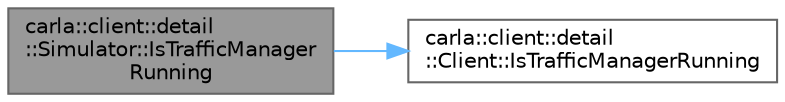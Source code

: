 digraph "carla::client::detail::Simulator::IsTrafficManagerRunning"
{
 // INTERACTIVE_SVG=YES
 // LATEX_PDF_SIZE
  bgcolor="transparent";
  edge [fontname=Helvetica,fontsize=10,labelfontname=Helvetica,labelfontsize=10];
  node [fontname=Helvetica,fontsize=10,shape=box,height=0.2,width=0.4];
  rankdir="LR";
  Node1 [id="Node000001",label="carla::client::detail\l::Simulator::IsTrafficManager\lRunning",height=0.2,width=0.4,color="gray40", fillcolor="grey60", style="filled", fontcolor="black",tooltip="Query to know if a Traffic Manager is running on port"];
  Node1 -> Node2 [id="edge1_Node000001_Node000002",color="steelblue1",style="solid",tooltip=" "];
  Node2 [id="Node000002",label="carla::client::detail\l::Client::IsTrafficManagerRunning",height=0.2,width=0.4,color="grey40", fillcolor="white", style="filled",URL="$dd/ddd/classcarla_1_1client_1_1detail_1_1Client.html#a7d41d865dda4ebe68c5b65e05ca940ab",tooltip="Querry to know if a Traffic Manager is running on port"];
}
